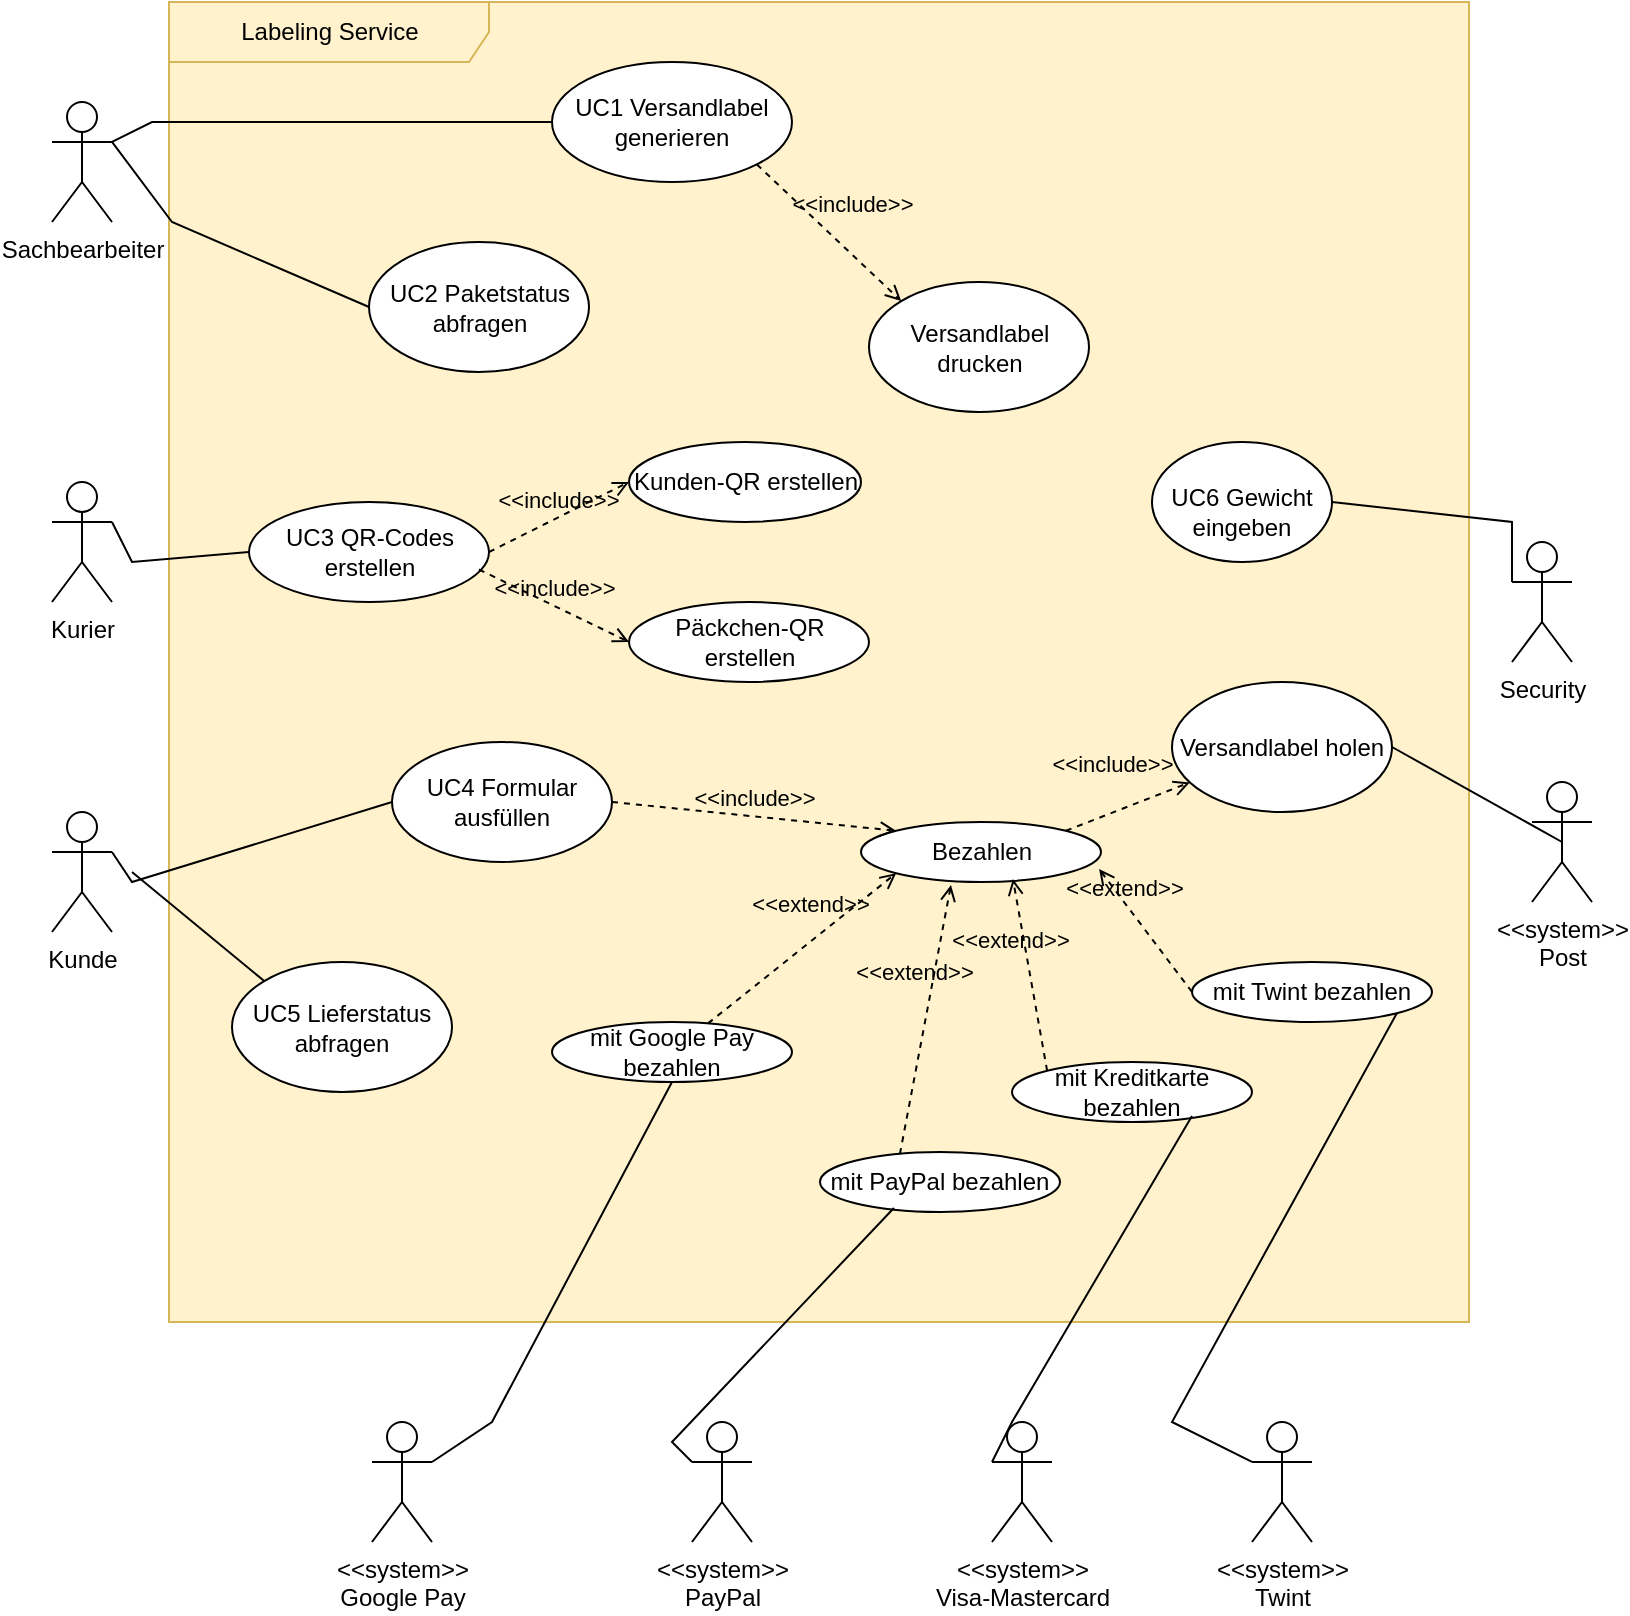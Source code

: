 <mxfile version="22.1.11" type="github">
  <diagram name="Seite-1" id="QL2GSqpA_WiwcAJyHZMA">
    <mxGraphModel dx="1434" dy="754" grid="1" gridSize="10" guides="1" tooltips="1" connect="1" arrows="1" fold="1" page="1" pageScale="1" pageWidth="827" pageHeight="1169" math="0" shadow="0">
      <root>
        <mxCell id="0" />
        <mxCell id="1" parent="0" />
        <mxCell id="UKI22RjMGTlyE8xqwT5Z-11" value="Labeling Service" style="shape=umlFrame;whiteSpace=wrap;html=1;pointerEvents=0;recursiveResize=0;container=1;collapsible=0;width=160;fillStyle=auto;fillColor=#fff2cc;strokeColor=#d6b656;noLabel=0;gradientColor=none;swimlaneFillColor=#FFF2CC;" parent="1" vertex="1">
          <mxGeometry x="88.5" width="650" height="660" as="geometry" />
        </mxCell>
        <mxCell id="UKI22RjMGTlyE8xqwT5Z-14" value="&lt;br&gt;UC6 Gewicht eingeben" style="ellipse;whiteSpace=wrap;html=1;verticalAlign=top;" parent="UKI22RjMGTlyE8xqwT5Z-11" vertex="1">
          <mxGeometry x="491.5" y="220" width="90" height="60" as="geometry" />
        </mxCell>
        <mxCell id="UKI22RjMGTlyE8xqwT5Z-18" value="Versandlabel holen" style="ellipse;whiteSpace=wrap;html=1;dashed=0;" parent="UKI22RjMGTlyE8xqwT5Z-11" vertex="1">
          <mxGeometry x="501.5" y="340" width="110" height="65" as="geometry" />
        </mxCell>
        <mxCell id="UKI22RjMGTlyE8xqwT5Z-30" value="UC3 QR-Codes erstellen" style="ellipse;whiteSpace=wrap;html=1;" parent="UKI22RjMGTlyE8xqwT5Z-11" vertex="1">
          <mxGeometry x="40" y="250" width="120" height="50" as="geometry" />
        </mxCell>
        <mxCell id="UKI22RjMGTlyE8xqwT5Z-37" value="UC4 Formular ausfüllen" style="ellipse;whiteSpace=wrap;html=1;" parent="UKI22RjMGTlyE8xqwT5Z-11" vertex="1">
          <mxGeometry x="111.5" y="370" width="110" height="60" as="geometry" />
        </mxCell>
        <mxCell id="UKI22RjMGTlyE8xqwT5Z-39" value="Bezahlen" style="ellipse;whiteSpace=wrap;html=1;" parent="UKI22RjMGTlyE8xqwT5Z-11" vertex="1">
          <mxGeometry x="346" y="410" width="120" height="30" as="geometry" />
        </mxCell>
        <mxCell id="UKI22RjMGTlyE8xqwT5Z-41" value="UC1 Versandlabel generieren" style="ellipse;whiteSpace=wrap;html=1;" parent="UKI22RjMGTlyE8xqwT5Z-11" vertex="1">
          <mxGeometry x="191.5" y="30" width="120" height="60" as="geometry" />
        </mxCell>
        <mxCell id="UKI22RjMGTlyE8xqwT5Z-40" value="&amp;lt;&amp;lt;include&amp;gt;&amp;gt;" style="html=1;verticalAlign=bottom;labelBackgroundColor=none;endArrow=open;endFill=0;dashed=1;rounded=0;entryX=0;entryY=0;entryDx=0;entryDy=0;exitX=1;exitY=0.5;exitDx=0;exitDy=0;" parent="UKI22RjMGTlyE8xqwT5Z-11" source="UKI22RjMGTlyE8xqwT5Z-37" target="UKI22RjMGTlyE8xqwT5Z-39" edge="1">
          <mxGeometry width="160" relative="1" as="geometry">
            <mxPoint x="170" y="330" as="sourcePoint" />
            <mxPoint x="440" y="385" as="targetPoint" />
          </mxGeometry>
        </mxCell>
        <mxCell id="UKI22RjMGTlyE8xqwT5Z-69" value="&amp;lt;&amp;lt;include&amp;gt;&amp;gt;" style="html=1;verticalAlign=bottom;labelBackgroundColor=none;endArrow=open;endFill=0;dashed=1;rounded=0;exitX=1;exitY=0;exitDx=0;exitDy=0;" parent="UKI22RjMGTlyE8xqwT5Z-11" source="UKI22RjMGTlyE8xqwT5Z-39" target="UKI22RjMGTlyE8xqwT5Z-18" edge="1">
          <mxGeometry x="-0.084" y="14" width="160" relative="1" as="geometry">
            <mxPoint x="218" y="399" as="sourcePoint" />
            <mxPoint x="410" y="170" as="targetPoint" />
            <mxPoint as="offset" />
          </mxGeometry>
        </mxCell>
        <mxCell id="UKI22RjMGTlyE8xqwT5Z-81" value="Kunden-QR erstellen" style="ellipse;whiteSpace=wrap;html=1;" parent="UKI22RjMGTlyE8xqwT5Z-11" vertex="1">
          <mxGeometry x="230" y="220" width="116" height="40" as="geometry" />
        </mxCell>
        <mxCell id="UKI22RjMGTlyE8xqwT5Z-80" value="Päckchen-QR erstellen" style="ellipse;whiteSpace=wrap;html=1;" parent="UKI22RjMGTlyE8xqwT5Z-11" vertex="1">
          <mxGeometry x="230" y="300" width="120" height="40" as="geometry" />
        </mxCell>
        <mxCell id="UKI22RjMGTlyE8xqwT5Z-82" value="&amp;lt;&amp;lt;include&amp;gt;&amp;gt;" style="html=1;verticalAlign=bottom;labelBackgroundColor=none;endArrow=open;endFill=0;dashed=1;rounded=0;entryX=0;entryY=0.5;entryDx=0;entryDy=0;exitX=0.958;exitY=0.675;exitDx=0;exitDy=0;exitPerimeter=0;" parent="UKI22RjMGTlyE8xqwT5Z-11" source="UKI22RjMGTlyE8xqwT5Z-30" target="UKI22RjMGTlyE8xqwT5Z-80" edge="1">
          <mxGeometry width="160" relative="1" as="geometry">
            <mxPoint x="193" y="640" as="sourcePoint" />
            <mxPoint x="324" y="625" as="targetPoint" />
          </mxGeometry>
        </mxCell>
        <mxCell id="UKI22RjMGTlyE8xqwT5Z-83" value="&amp;lt;&amp;lt;include&amp;gt;&amp;gt;" style="html=1;verticalAlign=bottom;labelBackgroundColor=none;endArrow=open;endFill=0;dashed=1;rounded=0;entryX=0;entryY=0.5;entryDx=0;entryDy=0;exitX=1;exitY=0.5;exitDx=0;exitDy=0;" parent="UKI22RjMGTlyE8xqwT5Z-11" source="UKI22RjMGTlyE8xqwT5Z-30" target="UKI22RjMGTlyE8xqwT5Z-81" edge="1">
          <mxGeometry width="160" relative="1" as="geometry">
            <mxPoint x="195" y="547" as="sourcePoint" />
            <mxPoint x="231" y="559" as="targetPoint" />
          </mxGeometry>
        </mxCell>
        <mxCell id="UKI22RjMGTlyE8xqwT5Z-88" value="mit Twint bezahlen" style="ellipse;whiteSpace=wrap;html=1;" parent="UKI22RjMGTlyE8xqwT5Z-11" vertex="1">
          <mxGeometry x="511.5" y="480" width="120" height="30" as="geometry" />
        </mxCell>
        <mxCell id="UKI22RjMGTlyE8xqwT5Z-89" value="mit Kreditkarte bezahlen" style="ellipse;whiteSpace=wrap;html=1;" parent="UKI22RjMGTlyE8xqwT5Z-11" vertex="1">
          <mxGeometry x="421.5" y="530" width="120" height="30" as="geometry" />
        </mxCell>
        <mxCell id="UKI22RjMGTlyE8xqwT5Z-91" value="mit Google Pay bezahlen" style="ellipse;whiteSpace=wrap;html=1;" parent="UKI22RjMGTlyE8xqwT5Z-11" vertex="1">
          <mxGeometry x="191.5" y="510" width="120" height="30" as="geometry" />
        </mxCell>
        <mxCell id="UKI22RjMGTlyE8xqwT5Z-90" value="mit PayPal bezahlen" style="ellipse;whiteSpace=wrap;html=1;" parent="UKI22RjMGTlyE8xqwT5Z-11" vertex="1">
          <mxGeometry x="325.5" y="575" width="120" height="30" as="geometry" />
        </mxCell>
        <mxCell id="UKI22RjMGTlyE8xqwT5Z-95" value="&amp;lt;&amp;lt;extend&amp;gt;&amp;gt;" style="html=1;verticalAlign=bottom;labelBackgroundColor=none;endArrow=open;endFill=0;dashed=1;rounded=0;entryX=0;entryY=1;entryDx=0;entryDy=0;" parent="UKI22RjMGTlyE8xqwT5Z-11" source="UKI22RjMGTlyE8xqwT5Z-91" target="UKI22RjMGTlyE8xqwT5Z-39" edge="1">
          <mxGeometry x="0.198" y="8" width="160" relative="1" as="geometry">
            <mxPoint x="340" y="124" as="sourcePoint" />
            <mxPoint x="200" y="127" as="targetPoint" />
            <mxPoint as="offset" />
          </mxGeometry>
        </mxCell>
        <mxCell id="UKI22RjMGTlyE8xqwT5Z-94" value="&amp;lt;&amp;lt;extend&amp;gt;&amp;gt;" style="html=1;verticalAlign=bottom;labelBackgroundColor=none;endArrow=open;endFill=0;dashed=1;rounded=0;exitX=0.333;exitY=0.033;exitDx=0;exitDy=0;entryX=0.375;entryY=1.05;entryDx=0;entryDy=0;entryPerimeter=0;exitPerimeter=0;" parent="UKI22RjMGTlyE8xqwT5Z-11" source="UKI22RjMGTlyE8xqwT5Z-90" target="UKI22RjMGTlyE8xqwT5Z-39" edge="1">
          <mxGeometry x="0.198" y="8" width="160" relative="1" as="geometry">
            <mxPoint x="330" y="114" as="sourcePoint" />
            <mxPoint x="190" y="117" as="targetPoint" />
            <mxPoint as="offset" />
          </mxGeometry>
        </mxCell>
        <mxCell id="UKI22RjMGTlyE8xqwT5Z-93" value="&amp;lt;&amp;lt;extend&amp;gt;&amp;gt;" style="html=1;verticalAlign=bottom;labelBackgroundColor=none;endArrow=open;endFill=0;dashed=1;rounded=0;exitX=0;exitY=0;exitDx=0;exitDy=0;entryX=0.633;entryY=0.95;entryDx=0;entryDy=0;entryPerimeter=0;" parent="UKI22RjMGTlyE8xqwT5Z-11" source="UKI22RjMGTlyE8xqwT5Z-89" target="UKI22RjMGTlyE8xqwT5Z-39" edge="1">
          <mxGeometry x="0.198" y="8" width="160" relative="1" as="geometry">
            <mxPoint x="320" y="104" as="sourcePoint" />
            <mxPoint x="180" y="107" as="targetPoint" />
            <mxPoint as="offset" />
          </mxGeometry>
        </mxCell>
        <mxCell id="UKI22RjMGTlyE8xqwT5Z-92" value="&amp;lt;&amp;lt;extend&amp;gt;&amp;gt;" style="html=1;verticalAlign=bottom;labelBackgroundColor=none;endArrow=open;endFill=0;dashed=1;rounded=0;exitX=0;exitY=0.5;exitDx=0;exitDy=0;entryX=0.992;entryY=0.783;entryDx=0;entryDy=0;entryPerimeter=0;" parent="UKI22RjMGTlyE8xqwT5Z-11" source="UKI22RjMGTlyE8xqwT5Z-88" target="UKI22RjMGTlyE8xqwT5Z-39" edge="1">
          <mxGeometry x="0.429" y="1" width="160" relative="1" as="geometry">
            <mxPoint x="310" y="94" as="sourcePoint" />
            <mxPoint x="170" y="97" as="targetPoint" />
            <mxPoint as="offset" />
          </mxGeometry>
        </mxCell>
        <mxCell id="Nr56lH37hGzr9RZZTcbW-8" value="Versandlabel drucken" style="ellipse;whiteSpace=wrap;html=1;dashed=0;" parent="UKI22RjMGTlyE8xqwT5Z-11" vertex="1">
          <mxGeometry x="350" y="140" width="110" height="65" as="geometry" />
        </mxCell>
        <mxCell id="Nr56lH37hGzr9RZZTcbW-9" value="&amp;lt;&amp;lt;include&amp;gt;&amp;gt;" style="html=1;verticalAlign=bottom;labelBackgroundColor=none;endArrow=open;endFill=0;dashed=1;rounded=0;exitX=1;exitY=1;exitDx=0;exitDy=0;entryX=0;entryY=0;entryDx=0;entryDy=0;" parent="UKI22RjMGTlyE8xqwT5Z-11" source="UKI22RjMGTlyE8xqwT5Z-41" target="Nr56lH37hGzr9RZZTcbW-8" edge="1">
          <mxGeometry x="0.094" y="12" width="160" relative="1" as="geometry">
            <mxPoint x="315" y="85" as="sourcePoint" />
            <mxPoint x="462" y="76" as="targetPoint" />
            <mxPoint as="offset" />
          </mxGeometry>
        </mxCell>
        <mxCell id="Nr56lH37hGzr9RZZTcbW-11" value="UC2 Paketstatus abfragen" style="ellipse;whiteSpace=wrap;html=1;dashed=0;" parent="UKI22RjMGTlyE8xqwT5Z-11" vertex="1">
          <mxGeometry x="100" y="120" width="110" height="65" as="geometry" />
        </mxCell>
        <mxCell id="Nr56lH37hGzr9RZZTcbW-14" value="UC5 Lieferstatus abfragen" style="ellipse;whiteSpace=wrap;html=1;dashed=0;" parent="UKI22RjMGTlyE8xqwT5Z-11" vertex="1">
          <mxGeometry x="31.5" y="480" width="110" height="65" as="geometry" />
        </mxCell>
        <mxCell id="UKI22RjMGTlyE8xqwT5Z-2" value="Sachbearbeiter" style="shape=umlActor;verticalLabelPosition=bottom;verticalAlign=top;html=1;" parent="1" vertex="1">
          <mxGeometry x="30" y="50" width="30" height="60" as="geometry" />
        </mxCell>
        <mxCell id="UKI22RjMGTlyE8xqwT5Z-3" value="Security" style="shape=umlActor;verticalLabelPosition=bottom;verticalAlign=top;html=1;" parent="1" vertex="1">
          <mxGeometry x="760" y="270" width="30" height="60" as="geometry" />
        </mxCell>
        <mxCell id="UKI22RjMGTlyE8xqwT5Z-4" value="Kunde" style="shape=umlActor;verticalLabelPosition=bottom;verticalAlign=top;html=1;" parent="1" vertex="1">
          <mxGeometry x="30" y="405" width="30" height="60" as="geometry" />
        </mxCell>
        <mxCell id="UKI22RjMGTlyE8xqwT5Z-5" value="Kurier" style="shape=umlActor;verticalLabelPosition=bottom;verticalAlign=top;html=1;" parent="1" vertex="1">
          <mxGeometry x="30" y="240" width="30" height="60" as="geometry" />
        </mxCell>
        <mxCell id="UKI22RjMGTlyE8xqwT5Z-25" value="" style="endArrow=none;html=1;rounded=0;entryX=0;entryY=0.333;entryDx=0;entryDy=0;entryPerimeter=0;exitX=1;exitY=0.5;exitDx=0;exitDy=0;" parent="1" source="UKI22RjMGTlyE8xqwT5Z-14" target="UKI22RjMGTlyE8xqwT5Z-3" edge="1">
          <mxGeometry width="50" height="50" relative="1" as="geometry">
            <mxPoint x="670" y="440" as="sourcePoint" />
            <mxPoint x="630" y="490" as="targetPoint" />
            <Array as="points">
              <mxPoint x="760" y="260" />
            </Array>
          </mxGeometry>
        </mxCell>
        <mxCell id="UKI22RjMGTlyE8xqwT5Z-27" value="&lt;div&gt;&amp;lt;&amp;lt;system&amp;gt;&amp;gt;&lt;/div&gt;&lt;div&gt;Post&lt;br&gt;&lt;/div&gt;" style="shape=umlActor;verticalLabelPosition=bottom;verticalAlign=top;html=1;" parent="1" vertex="1">
          <mxGeometry x="770.0" y="390" width="30" height="60" as="geometry" />
        </mxCell>
        <mxCell id="UKI22RjMGTlyE8xqwT5Z-38" value="" style="endArrow=none;html=1;rounded=0;entryX=0;entryY=0.5;entryDx=0;entryDy=0;exitX=1;exitY=0.333;exitDx=0;exitDy=0;exitPerimeter=0;" parent="1" source="UKI22RjMGTlyE8xqwT5Z-4" target="UKI22RjMGTlyE8xqwT5Z-37" edge="1">
          <mxGeometry width="50" height="50" relative="1" as="geometry">
            <mxPoint x="60" y="500" as="sourcePoint" />
            <mxPoint x="130" y="500" as="targetPoint" />
            <Array as="points">
              <mxPoint x="70" y="440" />
            </Array>
          </mxGeometry>
        </mxCell>
        <mxCell id="UKI22RjMGTlyE8xqwT5Z-42" value="" style="endArrow=none;html=1;rounded=0;entryX=0;entryY=0.5;entryDx=0;entryDy=0;exitX=1;exitY=0.333;exitDx=0;exitDy=0;exitPerimeter=0;" parent="1" source="UKI22RjMGTlyE8xqwT5Z-2" target="UKI22RjMGTlyE8xqwT5Z-41" edge="1">
          <mxGeometry width="50" height="50" relative="1" as="geometry">
            <mxPoint x="70" y="380" as="sourcePoint" />
            <mxPoint x="130" y="390" as="targetPoint" />
            <Array as="points">
              <mxPoint x="80" y="60" />
            </Array>
          </mxGeometry>
        </mxCell>
        <mxCell id="UKI22RjMGTlyE8xqwT5Z-77" value="" style="endArrow=none;html=1;rounded=0;exitX=1;exitY=0.333;exitDx=0;exitDy=0;exitPerimeter=0;entryX=0;entryY=0.5;entryDx=0;entryDy=0;" parent="1" source="UKI22RjMGTlyE8xqwT5Z-5" target="UKI22RjMGTlyE8xqwT5Z-30" edge="1">
          <mxGeometry width="50" height="50" relative="1" as="geometry">
            <mxPoint x="70" y="260" as="sourcePoint" />
            <mxPoint x="377.5" y="550" as="targetPoint" />
            <Array as="points">
              <mxPoint x="70" y="280" />
            </Array>
          </mxGeometry>
        </mxCell>
        <mxCell id="UKI22RjMGTlyE8xqwT5Z-96" value="&lt;div&gt;&amp;lt;&amp;lt;system&amp;gt;&amp;gt;&lt;/div&gt;&lt;div&gt;Google Pay&lt;br&gt;&lt;/div&gt;" style="shape=umlActor;verticalLabelPosition=bottom;verticalAlign=top;html=1;" parent="1" vertex="1">
          <mxGeometry x="190.0" y="710" width="30" height="60" as="geometry" />
        </mxCell>
        <mxCell id="UKI22RjMGTlyE8xqwT5Z-97" value="&lt;div&gt;&amp;lt;&amp;lt;system&amp;gt;&amp;gt;&lt;/div&gt;&lt;div&gt;PayPal&lt;br&gt;&lt;/div&gt;" style="shape=umlActor;verticalLabelPosition=bottom;verticalAlign=top;html=1;" parent="1" vertex="1">
          <mxGeometry x="350.0" y="710" width="30" height="60" as="geometry" />
        </mxCell>
        <mxCell id="UKI22RjMGTlyE8xqwT5Z-98" value="&lt;div&gt;&amp;lt;&amp;lt;system&amp;gt;&amp;gt;&lt;/div&gt;&lt;div&gt;Visa-Mastercard&lt;br&gt;&lt;/div&gt;" style="shape=umlActor;verticalLabelPosition=bottom;verticalAlign=top;html=1;" parent="1" vertex="1">
          <mxGeometry x="500.0" y="710" width="30" height="60" as="geometry" />
        </mxCell>
        <mxCell id="UKI22RjMGTlyE8xqwT5Z-99" value="&lt;div&gt;&amp;lt;&amp;lt;system&amp;gt;&amp;gt;&lt;/div&gt;&lt;div&gt;Twint&lt;br&gt;&lt;/div&gt;" style="shape=umlActor;verticalLabelPosition=bottom;verticalAlign=top;html=1;" parent="1" vertex="1">
          <mxGeometry x="630.0" y="710" width="30" height="60" as="geometry" />
        </mxCell>
        <mxCell id="UKI22RjMGTlyE8xqwT5Z-103" value="" style="endArrow=none;html=1;rounded=0;exitX=1;exitY=0.333;exitDx=0;exitDy=0;exitPerimeter=0;entryX=0.5;entryY=1;entryDx=0;entryDy=0;" parent="1" source="UKI22RjMGTlyE8xqwT5Z-96" target="UKI22RjMGTlyE8xqwT5Z-91" edge="1">
          <mxGeometry width="50" height="50" relative="1" as="geometry">
            <mxPoint x="580" y="510" as="sourcePoint" />
            <mxPoint x="630" y="460" as="targetPoint" />
            <Array as="points">
              <mxPoint x="250" y="710" />
            </Array>
          </mxGeometry>
        </mxCell>
        <mxCell id="UKI22RjMGTlyE8xqwT5Z-104" value="" style="endArrow=none;html=1;rounded=0;exitX=0;exitY=0.333;exitDx=0;exitDy=0;exitPerimeter=0;entryX=0.308;entryY=0.933;entryDx=0;entryDy=0;entryPerimeter=0;" parent="1" source="UKI22RjMGTlyE8xqwT5Z-97" target="UKI22RjMGTlyE8xqwT5Z-90" edge="1">
          <mxGeometry width="50" height="50" relative="1" as="geometry">
            <mxPoint x="250" y="740" as="sourcePoint" />
            <mxPoint x="260" y="650" as="targetPoint" />
            <Array as="points">
              <mxPoint x="340" y="720" />
            </Array>
          </mxGeometry>
        </mxCell>
        <mxCell id="UKI22RjMGTlyE8xqwT5Z-105" value="" style="endArrow=none;html=1;rounded=0;exitX=0;exitY=0.333;exitDx=0;exitDy=0;exitPerimeter=0;entryX=0.75;entryY=0.9;entryDx=0;entryDy=0;entryPerimeter=0;" parent="1" source="UKI22RjMGTlyE8xqwT5Z-98" target="UKI22RjMGTlyE8xqwT5Z-89" edge="1">
          <mxGeometry width="50" height="50" relative="1" as="geometry">
            <mxPoint x="250" y="740" as="sourcePoint" />
            <mxPoint x="260" y="650" as="targetPoint" />
            <Array as="points">
              <mxPoint x="510" y="710" />
            </Array>
          </mxGeometry>
        </mxCell>
        <mxCell id="UKI22RjMGTlyE8xqwT5Z-108" value="" style="endArrow=none;html=1;rounded=0;entryX=1;entryY=1;entryDx=0;entryDy=0;exitX=0;exitY=0.333;exitDx=0;exitDy=0;exitPerimeter=0;" parent="1" source="UKI22RjMGTlyE8xqwT5Z-99" target="UKI22RjMGTlyE8xqwT5Z-88" edge="1">
          <mxGeometry width="50" height="50" relative="1" as="geometry">
            <mxPoint x="530" y="740" as="sourcePoint" />
            <mxPoint x="510" y="637" as="targetPoint" />
            <Array as="points">
              <mxPoint x="590" y="710" />
            </Array>
          </mxGeometry>
        </mxCell>
        <mxCell id="Nr56lH37hGzr9RZZTcbW-6" value="" style="endArrow=none;html=1;rounded=0;entryX=1;entryY=0.5;entryDx=0;entryDy=0;exitX=0.5;exitY=0.5;exitDx=0;exitDy=0;exitPerimeter=0;" parent="1" source="UKI22RjMGTlyE8xqwT5Z-27" target="UKI22RjMGTlyE8xqwT5Z-18" edge="1">
          <mxGeometry width="50" height="50" relative="1" as="geometry">
            <mxPoint x="450" y="300" as="sourcePoint" />
            <mxPoint x="500" y="250" as="targetPoint" />
          </mxGeometry>
        </mxCell>
        <mxCell id="Nr56lH37hGzr9RZZTcbW-13" value="" style="endArrow=none;html=1;rounded=0;entryX=0;entryY=0.5;entryDx=0;entryDy=0;exitX=1;exitY=0.333;exitDx=0;exitDy=0;exitPerimeter=0;" parent="1" source="UKI22RjMGTlyE8xqwT5Z-2" target="Nr56lH37hGzr9RZZTcbW-11" edge="1">
          <mxGeometry width="50" height="50" relative="1" as="geometry">
            <mxPoint x="70" y="90" as="sourcePoint" />
            <mxPoint x="290" y="80" as="targetPoint" />
            <Array as="points">
              <mxPoint x="90" y="110" />
            </Array>
          </mxGeometry>
        </mxCell>
        <mxCell id="Nr56lH37hGzr9RZZTcbW-15" value="" style="endArrow=none;html=1;rounded=0;entryX=0;entryY=0;entryDx=0;entryDy=0;exitX=1;exitY=0.333;exitDx=0;exitDy=0;exitPerimeter=0;" parent="1" target="Nr56lH37hGzr9RZZTcbW-14" edge="1">
          <mxGeometry width="50" height="50" relative="1" as="geometry">
            <mxPoint x="70" y="435" as="sourcePoint" />
            <mxPoint x="210" y="410" as="targetPoint" />
            <Array as="points" />
          </mxGeometry>
        </mxCell>
      </root>
    </mxGraphModel>
  </diagram>
</mxfile>
